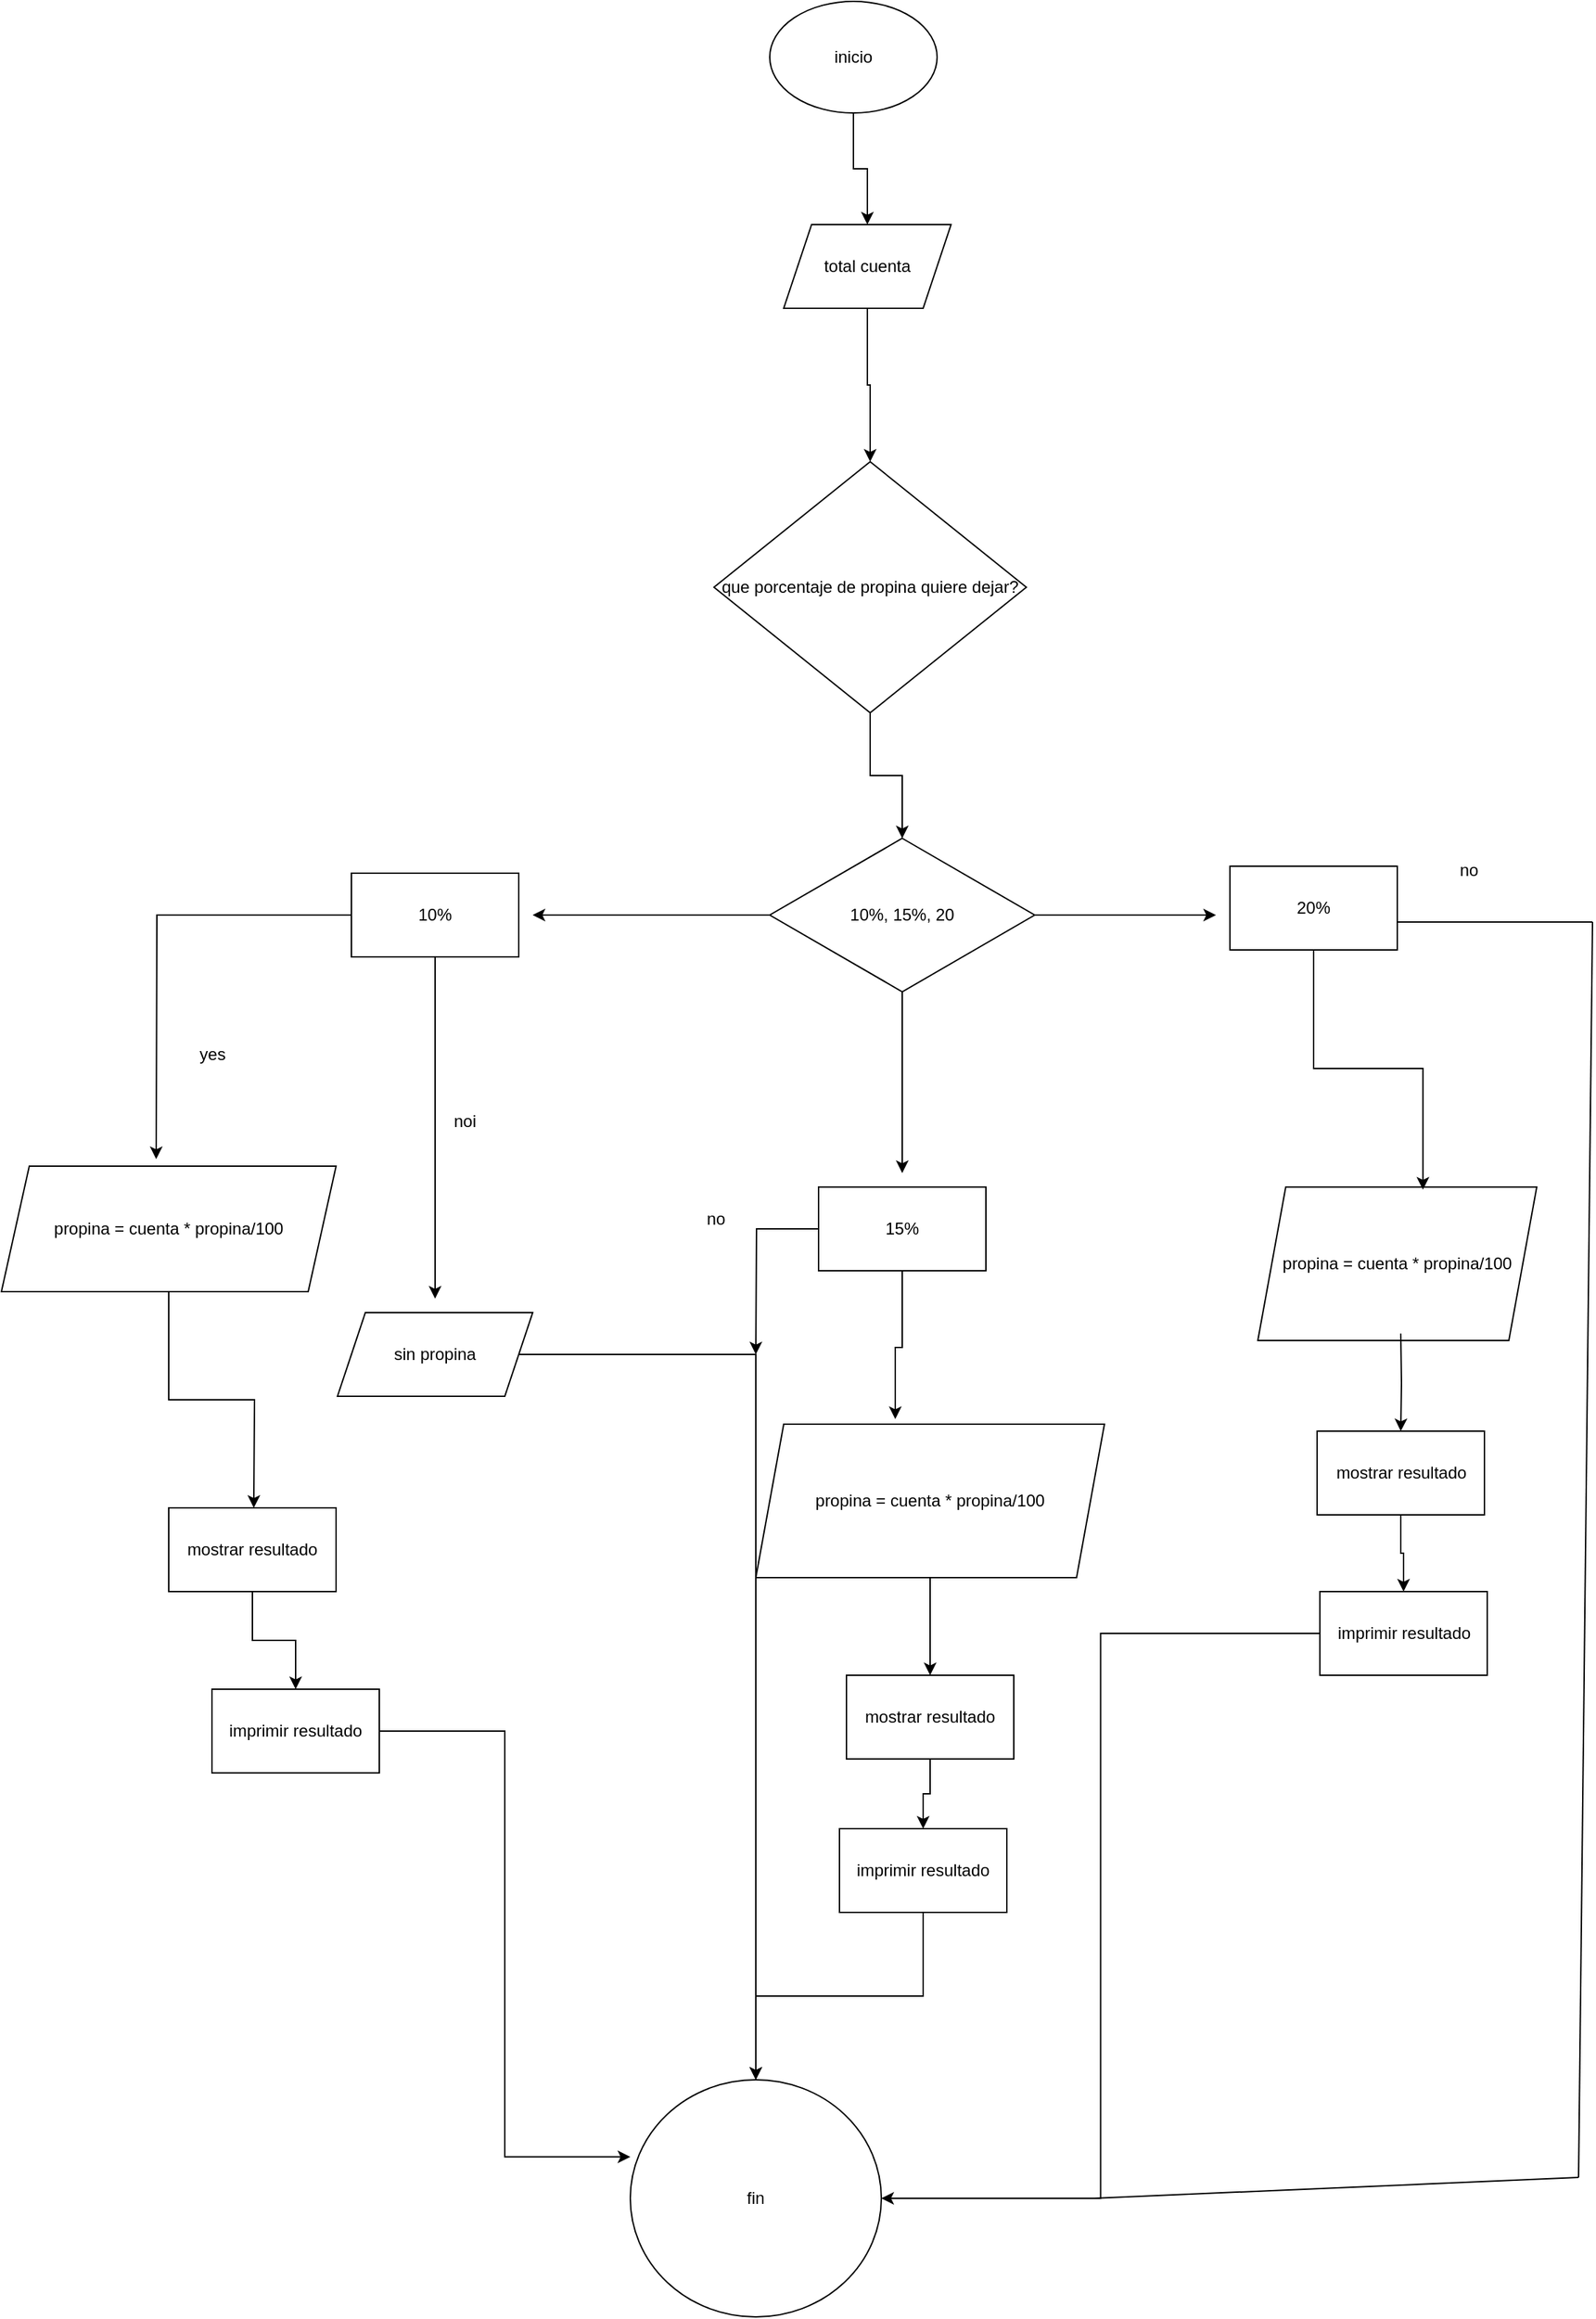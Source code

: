 <mxfile version="26.2.14" pages="6">
  <diagram id="C5RBs43oDa-KdzZeNtuy" name="ejercicio5Dia1.Diagrama">
    <mxGraphModel dx="2187" dy="795" grid="1" gridSize="10" guides="1" tooltips="1" connect="1" arrows="1" fold="1" page="1" pageScale="1" pageWidth="827" pageHeight="1169" math="0" shadow="0">
      <root>
        <mxCell id="WIyWlLk6GJQsqaUBKTNV-0" />
        <mxCell id="WIyWlLk6GJQsqaUBKTNV-1" parent="WIyWlLk6GJQsqaUBKTNV-0" />
        <mxCell id="g95LMs5YuK_6eCyxdE8W-4" value="" style="edgeStyle=orthogonalEdgeStyle;rounded=0;orthogonalLoop=1;jettySize=auto;html=1;" edge="1" parent="WIyWlLk6GJQsqaUBKTNV-1" source="g95LMs5YuK_6eCyxdE8W-0" target="g95LMs5YuK_6eCyxdE8W-3">
          <mxGeometry relative="1" as="geometry" />
        </mxCell>
        <mxCell id="g95LMs5YuK_6eCyxdE8W-0" value="inicio" style="ellipse;whiteSpace=wrap;html=1;" vertex="1" parent="WIyWlLk6GJQsqaUBKTNV-1">
          <mxGeometry x="230" width="120" height="80" as="geometry" />
        </mxCell>
        <mxCell id="g95LMs5YuK_6eCyxdE8W-6" style="edgeStyle=orthogonalEdgeStyle;rounded=0;orthogonalLoop=1;jettySize=auto;html=1;entryX=0.5;entryY=0;entryDx=0;entryDy=0;" edge="1" parent="WIyWlLk6GJQsqaUBKTNV-1" source="g95LMs5YuK_6eCyxdE8W-3" target="g95LMs5YuK_6eCyxdE8W-5">
          <mxGeometry relative="1" as="geometry" />
        </mxCell>
        <mxCell id="g95LMs5YuK_6eCyxdE8W-3" value="total cuenta" style="shape=parallelogram;perimeter=parallelogramPerimeter;whiteSpace=wrap;html=1;fixedSize=1;" vertex="1" parent="WIyWlLk6GJQsqaUBKTNV-1">
          <mxGeometry x="240" y="160" width="120" height="60" as="geometry" />
        </mxCell>
        <mxCell id="g95LMs5YuK_6eCyxdE8W-9" style="edgeStyle=orthogonalEdgeStyle;rounded=0;orthogonalLoop=1;jettySize=auto;html=1;entryX=0.5;entryY=0;entryDx=0;entryDy=0;" edge="1" parent="WIyWlLk6GJQsqaUBKTNV-1" source="g95LMs5YuK_6eCyxdE8W-5" target="g95LMs5YuK_6eCyxdE8W-8">
          <mxGeometry relative="1" as="geometry" />
        </mxCell>
        <mxCell id="g95LMs5YuK_6eCyxdE8W-5" value="que porcentaje de propina quiere dejar?" style="rhombus;whiteSpace=wrap;html=1;" vertex="1" parent="WIyWlLk6GJQsqaUBKTNV-1">
          <mxGeometry x="190" y="330" width="224" height="180" as="geometry" />
        </mxCell>
        <mxCell id="g95LMs5YuK_6eCyxdE8W-16" style="edgeStyle=orthogonalEdgeStyle;rounded=0;orthogonalLoop=1;jettySize=auto;html=1;" edge="1" parent="WIyWlLk6GJQsqaUBKTNV-1" source="g95LMs5YuK_6eCyxdE8W-8">
          <mxGeometry relative="1" as="geometry">
            <mxPoint x="325" y="840" as="targetPoint" />
          </mxGeometry>
        </mxCell>
        <mxCell id="g95LMs5YuK_6eCyxdE8W-17" style="edgeStyle=orthogonalEdgeStyle;rounded=0;orthogonalLoop=1;jettySize=auto;html=1;" edge="1" parent="WIyWlLk6GJQsqaUBKTNV-1" source="g95LMs5YuK_6eCyxdE8W-8">
          <mxGeometry relative="1" as="geometry">
            <mxPoint x="550" y="655" as="targetPoint" />
          </mxGeometry>
        </mxCell>
        <mxCell id="g95LMs5YuK_6eCyxdE8W-8" value="10%, 15%, 20" style="rhombus;whiteSpace=wrap;html=1;" vertex="1" parent="WIyWlLk6GJQsqaUBKTNV-1">
          <mxGeometry x="230" y="600" width="190" height="110" as="geometry" />
        </mxCell>
        <mxCell id="g95LMs5YuK_6eCyxdE8W-10" value="20%" style="rounded=0;whiteSpace=wrap;html=1;" vertex="1" parent="WIyWlLk6GJQsqaUBKTNV-1">
          <mxGeometry x="560" y="620" width="120" height="60" as="geometry" />
        </mxCell>
        <mxCell id="g95LMs5YuK_6eCyxdE8W-56" style="edgeStyle=orthogonalEdgeStyle;rounded=0;orthogonalLoop=1;jettySize=auto;html=1;" edge="1" parent="WIyWlLk6GJQsqaUBKTNV-1" source="g95LMs5YuK_6eCyxdE8W-13">
          <mxGeometry relative="1" as="geometry">
            <mxPoint x="220" y="970" as="targetPoint" />
          </mxGeometry>
        </mxCell>
        <mxCell id="g95LMs5YuK_6eCyxdE8W-13" value="15%" style="rounded=0;whiteSpace=wrap;html=1;" vertex="1" parent="WIyWlLk6GJQsqaUBKTNV-1">
          <mxGeometry x="265" y="850" width="120" height="60" as="geometry" />
        </mxCell>
        <mxCell id="g95LMs5YuK_6eCyxdE8W-19" style="edgeStyle=orthogonalEdgeStyle;rounded=0;orthogonalLoop=1;jettySize=auto;html=1;" edge="1" parent="WIyWlLk6GJQsqaUBKTNV-1" source="g95LMs5YuK_6eCyxdE8W-14">
          <mxGeometry relative="1" as="geometry">
            <mxPoint x="-210" y="830" as="targetPoint" />
          </mxGeometry>
        </mxCell>
        <mxCell id="g95LMs5YuK_6eCyxdE8W-29" style="edgeStyle=orthogonalEdgeStyle;rounded=0;orthogonalLoop=1;jettySize=auto;html=1;" edge="1" parent="WIyWlLk6GJQsqaUBKTNV-1" source="g95LMs5YuK_6eCyxdE8W-14">
          <mxGeometry relative="1" as="geometry">
            <mxPoint x="-10" y="930" as="targetPoint" />
          </mxGeometry>
        </mxCell>
        <mxCell id="g95LMs5YuK_6eCyxdE8W-14" value="10%" style="rounded=0;whiteSpace=wrap;html=1;" vertex="1" parent="WIyWlLk6GJQsqaUBKTNV-1">
          <mxGeometry x="-70" y="625" width="120" height="60" as="geometry" />
        </mxCell>
        <mxCell id="g95LMs5YuK_6eCyxdE8W-15" style="edgeStyle=orthogonalEdgeStyle;rounded=0;orthogonalLoop=1;jettySize=auto;html=1;entryX=1.083;entryY=0.5;entryDx=0;entryDy=0;entryPerimeter=0;" edge="1" parent="WIyWlLk6GJQsqaUBKTNV-1" source="g95LMs5YuK_6eCyxdE8W-8" target="g95LMs5YuK_6eCyxdE8W-14">
          <mxGeometry relative="1" as="geometry" />
        </mxCell>
        <mxCell id="g95LMs5YuK_6eCyxdE8W-26" style="edgeStyle=orthogonalEdgeStyle;rounded=0;orthogonalLoop=1;jettySize=auto;html=1;" edge="1" parent="WIyWlLk6GJQsqaUBKTNV-1" source="g95LMs5YuK_6eCyxdE8W-18">
          <mxGeometry relative="1" as="geometry">
            <mxPoint x="-140" y="1080" as="targetPoint" />
          </mxGeometry>
        </mxCell>
        <mxCell id="g95LMs5YuK_6eCyxdE8W-18" value="propina = cuenta * propina/100" style="shape=parallelogram;perimeter=parallelogramPerimeter;whiteSpace=wrap;html=1;fixedSize=1;" vertex="1" parent="WIyWlLk6GJQsqaUBKTNV-1">
          <mxGeometry x="-321" y="835" width="240" height="90" as="geometry" />
        </mxCell>
        <mxCell id="g95LMs5YuK_6eCyxdE8W-38" value="" style="edgeStyle=orthogonalEdgeStyle;rounded=0;orthogonalLoop=1;jettySize=auto;html=1;" edge="1" parent="WIyWlLk6GJQsqaUBKTNV-1" source="g95LMs5YuK_6eCyxdE8W-20" target="g95LMs5YuK_6eCyxdE8W-36">
          <mxGeometry relative="1" as="geometry" />
        </mxCell>
        <mxCell id="g95LMs5YuK_6eCyxdE8W-20" value="propina = cuenta * propina/100" style="shape=parallelogram;perimeter=parallelogramPerimeter;whiteSpace=wrap;html=1;fixedSize=1;" vertex="1" parent="WIyWlLk6GJQsqaUBKTNV-1">
          <mxGeometry x="220" y="1020" width="250" height="110" as="geometry" />
        </mxCell>
        <mxCell id="g95LMs5YuK_6eCyxdE8W-21" value="propina = cuenta * propina/100" style="shape=parallelogram;perimeter=parallelogramPerimeter;whiteSpace=wrap;html=1;fixedSize=1;" vertex="1" parent="WIyWlLk6GJQsqaUBKTNV-1">
          <mxGeometry x="580" y="850" width="200" height="110" as="geometry" />
        </mxCell>
        <mxCell id="g95LMs5YuK_6eCyxdE8W-22" style="edgeStyle=orthogonalEdgeStyle;rounded=0;orthogonalLoop=1;jettySize=auto;html=1;entryX=0.592;entryY=0.017;entryDx=0;entryDy=0;entryPerimeter=0;" edge="1" parent="WIyWlLk6GJQsqaUBKTNV-1" source="g95LMs5YuK_6eCyxdE8W-10" target="g95LMs5YuK_6eCyxdE8W-21">
          <mxGeometry relative="1" as="geometry" />
        </mxCell>
        <mxCell id="g95LMs5YuK_6eCyxdE8W-23" style="edgeStyle=orthogonalEdgeStyle;rounded=0;orthogonalLoop=1;jettySize=auto;html=1;entryX=0.4;entryY=-0.033;entryDx=0;entryDy=0;entryPerimeter=0;" edge="1" parent="WIyWlLk6GJQsqaUBKTNV-1" source="g95LMs5YuK_6eCyxdE8W-13" target="g95LMs5YuK_6eCyxdE8W-20">
          <mxGeometry relative="1" as="geometry" />
        </mxCell>
        <mxCell id="g95LMs5YuK_6eCyxdE8W-24" value="yes" style="text;html=1;align=center;verticalAlign=middle;resizable=0;points=[];autosize=1;strokeColor=none;fillColor=none;" vertex="1" parent="WIyWlLk6GJQsqaUBKTNV-1">
          <mxGeometry x="-190" y="740" width="40" height="30" as="geometry" />
        </mxCell>
        <mxCell id="g95LMs5YuK_6eCyxdE8W-25" value="fin" style="ellipse;whiteSpace=wrap;html=1;" vertex="1" parent="WIyWlLk6GJQsqaUBKTNV-1">
          <mxGeometry x="130" y="1490" width="180" height="170" as="geometry" />
        </mxCell>
        <mxCell id="g95LMs5YuK_6eCyxdE8W-32" style="edgeStyle=orthogonalEdgeStyle;rounded=0;orthogonalLoop=1;jettySize=auto;html=1;entryX=0.5;entryY=0;entryDx=0;entryDy=0;" edge="1" parent="WIyWlLk6GJQsqaUBKTNV-1" source="g95LMs5YuK_6eCyxdE8W-27" target="g95LMs5YuK_6eCyxdE8W-31">
          <mxGeometry relative="1" as="geometry" />
        </mxCell>
        <mxCell id="g95LMs5YuK_6eCyxdE8W-27" value="mostrar resultado" style="rounded=0;whiteSpace=wrap;html=1;" vertex="1" parent="WIyWlLk6GJQsqaUBKTNV-1">
          <mxGeometry x="-201" y="1080" width="120" height="60" as="geometry" />
        </mxCell>
        <mxCell id="g95LMs5YuK_6eCyxdE8W-35" style="edgeStyle=orthogonalEdgeStyle;rounded=0;orthogonalLoop=1;jettySize=auto;html=1;entryX=0.5;entryY=0;entryDx=0;entryDy=0;" edge="1" parent="WIyWlLk6GJQsqaUBKTNV-1" source="g95LMs5YuK_6eCyxdE8W-30" target="g95LMs5YuK_6eCyxdE8W-25">
          <mxGeometry relative="1" as="geometry">
            <mxPoint x="160" y="1220" as="targetPoint" />
          </mxGeometry>
        </mxCell>
        <mxCell id="g95LMs5YuK_6eCyxdE8W-30" value="sin propina" style="shape=parallelogram;perimeter=parallelogramPerimeter;whiteSpace=wrap;html=1;fixedSize=1;" vertex="1" parent="WIyWlLk6GJQsqaUBKTNV-1">
          <mxGeometry x="-80" y="940" width="140" height="60" as="geometry" />
        </mxCell>
        <mxCell id="g95LMs5YuK_6eCyxdE8W-33" style="edgeStyle=orthogonalEdgeStyle;rounded=0;orthogonalLoop=1;jettySize=auto;html=1;entryX=0;entryY=0.325;entryDx=0;entryDy=0;entryPerimeter=0;" edge="1" parent="WIyWlLk6GJQsqaUBKTNV-1" source="g95LMs5YuK_6eCyxdE8W-31" target="g95LMs5YuK_6eCyxdE8W-25">
          <mxGeometry relative="1" as="geometry">
            <mxPoint x="130" y="1270" as="targetPoint" />
          </mxGeometry>
        </mxCell>
        <mxCell id="g95LMs5YuK_6eCyxdE8W-31" value="imprimir resultado" style="rounded=0;whiteSpace=wrap;html=1;" vertex="1" parent="WIyWlLk6GJQsqaUBKTNV-1">
          <mxGeometry x="-170" y="1210" width="120" height="60" as="geometry" />
        </mxCell>
        <mxCell id="g95LMs5YuK_6eCyxdE8W-34" value="noi" style="text;html=1;align=center;verticalAlign=middle;resizable=0;points=[];autosize=1;strokeColor=none;fillColor=none;" vertex="1" parent="WIyWlLk6GJQsqaUBKTNV-1">
          <mxGeometry x="-9" y="788" width="40" height="30" as="geometry" />
        </mxCell>
        <mxCell id="g95LMs5YuK_6eCyxdE8W-40" value="" style="edgeStyle=orthogonalEdgeStyle;rounded=0;orthogonalLoop=1;jettySize=auto;html=1;" edge="1" parent="WIyWlLk6GJQsqaUBKTNV-1" source="g95LMs5YuK_6eCyxdE8W-36" target="g95LMs5YuK_6eCyxdE8W-39">
          <mxGeometry relative="1" as="geometry" />
        </mxCell>
        <mxCell id="g95LMs5YuK_6eCyxdE8W-36" value="mostrar resultado" style="rounded=0;whiteSpace=wrap;html=1;" vertex="1" parent="WIyWlLk6GJQsqaUBKTNV-1">
          <mxGeometry x="285" y="1200" width="120" height="60" as="geometry" />
        </mxCell>
        <mxCell id="g95LMs5YuK_6eCyxdE8W-52" style="edgeStyle=orthogonalEdgeStyle;rounded=0;orthogonalLoop=1;jettySize=auto;html=1;" edge="1" parent="WIyWlLk6GJQsqaUBKTNV-1" source="g95LMs5YuK_6eCyxdE8W-39" target="g95LMs5YuK_6eCyxdE8W-25">
          <mxGeometry relative="1" as="geometry" />
        </mxCell>
        <mxCell id="g95LMs5YuK_6eCyxdE8W-39" value="imprimir resultado" style="rounded=0;whiteSpace=wrap;html=1;" vertex="1" parent="WIyWlLk6GJQsqaUBKTNV-1">
          <mxGeometry x="280" y="1310" width="120" height="60" as="geometry" />
        </mxCell>
        <mxCell id="g95LMs5YuK_6eCyxdE8W-44" value="" style="edgeStyle=orthogonalEdgeStyle;rounded=0;orthogonalLoop=1;jettySize=auto;html=1;" edge="1" parent="WIyWlLk6GJQsqaUBKTNV-1" target="g95LMs5YuK_6eCyxdE8W-46">
          <mxGeometry relative="1" as="geometry">
            <mxPoint x="682.5" y="955" as="sourcePoint" />
          </mxGeometry>
        </mxCell>
        <mxCell id="g95LMs5YuK_6eCyxdE8W-45" value="" style="edgeStyle=orthogonalEdgeStyle;rounded=0;orthogonalLoop=1;jettySize=auto;html=1;" edge="1" parent="WIyWlLk6GJQsqaUBKTNV-1" source="g95LMs5YuK_6eCyxdE8W-46" target="g95LMs5YuK_6eCyxdE8W-47">
          <mxGeometry relative="1" as="geometry" />
        </mxCell>
        <mxCell id="g95LMs5YuK_6eCyxdE8W-46" value="mostrar resultado" style="rounded=0;whiteSpace=wrap;html=1;" vertex="1" parent="WIyWlLk6GJQsqaUBKTNV-1">
          <mxGeometry x="622.5" y="1025" width="120" height="60" as="geometry" />
        </mxCell>
        <mxCell id="g95LMs5YuK_6eCyxdE8W-51" style="edgeStyle=orthogonalEdgeStyle;rounded=0;orthogonalLoop=1;jettySize=auto;html=1;entryX=1;entryY=0.5;entryDx=0;entryDy=0;" edge="1" parent="WIyWlLk6GJQsqaUBKTNV-1" source="g95LMs5YuK_6eCyxdE8W-47" target="g95LMs5YuK_6eCyxdE8W-25">
          <mxGeometry relative="1" as="geometry" />
        </mxCell>
        <mxCell id="g95LMs5YuK_6eCyxdE8W-47" value="imprimir resultado" style="rounded=0;whiteSpace=wrap;html=1;" vertex="1" parent="WIyWlLk6GJQsqaUBKTNV-1">
          <mxGeometry x="624.5" y="1140" width="120" height="60" as="geometry" />
        </mxCell>
        <mxCell id="g95LMs5YuK_6eCyxdE8W-55" value="no" style="text;html=1;align=center;verticalAlign=middle;resizable=0;points=[];autosize=1;strokeColor=none;fillColor=none;" vertex="1" parent="WIyWlLk6GJQsqaUBKTNV-1">
          <mxGeometry x="171" y="858" width="40" height="30" as="geometry" />
        </mxCell>
        <mxCell id="g95LMs5YuK_6eCyxdE8W-58" value="no" style="text;html=1;align=center;verticalAlign=middle;resizable=0;points=[];autosize=1;strokeColor=none;fillColor=none;" vertex="1" parent="WIyWlLk6GJQsqaUBKTNV-1">
          <mxGeometry x="711" y="608" width="40" height="30" as="geometry" />
        </mxCell>
        <mxCell id="g95LMs5YuK_6eCyxdE8W-61" value="" style="endArrow=none;html=1;rounded=0;" edge="1" parent="WIyWlLk6GJQsqaUBKTNV-1">
          <mxGeometry width="50" height="50" relative="1" as="geometry">
            <mxPoint x="680" y="660" as="sourcePoint" />
            <mxPoint x="820" y="660" as="targetPoint" />
          </mxGeometry>
        </mxCell>
        <mxCell id="g95LMs5YuK_6eCyxdE8W-62" value="" style="endArrow=none;html=1;rounded=0;" edge="1" parent="WIyWlLk6GJQsqaUBKTNV-1">
          <mxGeometry width="50" height="50" relative="1" as="geometry">
            <mxPoint x="810" y="1560" as="sourcePoint" />
            <mxPoint x="820" y="660" as="targetPoint" />
          </mxGeometry>
        </mxCell>
        <mxCell id="g95LMs5YuK_6eCyxdE8W-64" value="" style="endArrow=none;html=1;rounded=0;" edge="1" parent="WIyWlLk6GJQsqaUBKTNV-1">
          <mxGeometry width="50" height="50" relative="1" as="geometry">
            <mxPoint x="462" y="1575" as="sourcePoint" />
            <mxPoint x="810" y="1560" as="targetPoint" />
          </mxGeometry>
        </mxCell>
      </root>
    </mxGraphModel>
  </diagram>
  <diagram id="o5Zkg-u37tzLCqIxFVHP" name="ejercicio6Dia1.Diagrama">
    <mxGraphModel dx="1360" dy="795" grid="1" gridSize="10" guides="1" tooltips="1" connect="1" arrows="1" fold="1" page="1" pageScale="1" pageWidth="827" pageHeight="1169" math="0" shadow="0">
      <root>
        <mxCell id="0" />
        <mxCell id="1" parent="0" />
        <mxCell id="tT4TNjP8U2fG3hzz_uTh-10" value="" style="edgeStyle=orthogonalEdgeStyle;rounded=0;orthogonalLoop=1;jettySize=auto;html=1;" edge="1" parent="1" source="tT4TNjP8U2fG3hzz_uTh-1" target="tT4TNjP8U2fG3hzz_uTh-2">
          <mxGeometry relative="1" as="geometry" />
        </mxCell>
        <mxCell id="tT4TNjP8U2fG3hzz_uTh-1" value="inicio" style="ellipse;whiteSpace=wrap;html=1;" vertex="1" parent="1">
          <mxGeometry x="372" y="60" width="120" height="80" as="geometry" />
        </mxCell>
        <mxCell id="tT4TNjP8U2fG3hzz_uTh-11" value="" style="edgeStyle=orthogonalEdgeStyle;rounded=0;orthogonalLoop=1;jettySize=auto;html=1;" edge="1" parent="1" source="tT4TNjP8U2fG3hzz_uTh-2" target="tT4TNjP8U2fG3hzz_uTh-3">
          <mxGeometry relative="1" as="geometry" />
        </mxCell>
        <mxCell id="tT4TNjP8U2fG3hzz_uTh-2" value="numero secreto = 7" style="shape=parallelogram;perimeter=parallelogramPerimeter;whiteSpace=wrap;html=1;fixedSize=1;" vertex="1" parent="1">
          <mxGeometry x="354" y="230" width="156" height="60" as="geometry" />
        </mxCell>
        <mxCell id="tT4TNjP8U2fG3hzz_uTh-12" style="edgeStyle=orthogonalEdgeStyle;rounded=0;orthogonalLoop=1;jettySize=auto;html=1;" edge="1" parent="1" source="tT4TNjP8U2fG3hzz_uTh-3">
          <mxGeometry relative="1" as="geometry">
            <mxPoint x="210" y="510" as="targetPoint" />
          </mxGeometry>
        </mxCell>
        <mxCell id="tT4TNjP8U2fG3hzz_uTh-13" style="edgeStyle=orthogonalEdgeStyle;rounded=0;orthogonalLoop=1;jettySize=auto;html=1;" edge="1" parent="1" source="tT4TNjP8U2fG3hzz_uTh-3">
          <mxGeometry relative="1" as="geometry">
            <mxPoint x="600" y="520" as="targetPoint" />
          </mxGeometry>
        </mxCell>
        <mxCell id="tT4TNjP8U2fG3hzz_uTh-23" style="edgeStyle=orthogonalEdgeStyle;rounded=0;orthogonalLoop=1;jettySize=auto;html=1;" edge="1" parent="1" source="tT4TNjP8U2fG3hzz_uTh-3">
          <mxGeometry relative="1" as="geometry">
            <mxPoint x="414" y="940" as="targetPoint" />
          </mxGeometry>
        </mxCell>
        <mxCell id="tT4TNjP8U2fG3hzz_uTh-3" value="adivina el numero secreto" style="rhombus;whiteSpace=wrap;html=1;" vertex="1" parent="1">
          <mxGeometry x="331" y="380" width="166" height="100" as="geometry" />
        </mxCell>
        <mxCell id="tT4TNjP8U2fG3hzz_uTh-6" value="" style="edgeStyle=orthogonalEdgeStyle;rounded=0;orthogonalLoop=1;jettySize=auto;html=1;" edge="1" parent="1" source="tT4TNjP8U2fG3hzz_uTh-4" target="tT4TNjP8U2fG3hzz_uTh-5">
          <mxGeometry relative="1" as="geometry" />
        </mxCell>
        <mxCell id="tT4TNjP8U2fG3hzz_uTh-4" value="si numero es &amp;gt;7" style="shape=parallelogram;perimeter=parallelogramPerimeter;whiteSpace=wrap;html=1;fixedSize=1;" vertex="1" parent="1">
          <mxGeometry x="120" y="520" width="160" height="75" as="geometry" />
        </mxCell>
        <mxCell id="tT4TNjP8U2fG3hzz_uTh-19" value="" style="edgeStyle=orthogonalEdgeStyle;rounded=0;orthogonalLoop=1;jettySize=auto;html=1;" edge="1" parent="1" source="tT4TNjP8U2fG3hzz_uTh-5" target="tT4TNjP8U2fG3hzz_uTh-15">
          <mxGeometry relative="1" as="geometry" />
        </mxCell>
        <mxCell id="tT4TNjP8U2fG3hzz_uTh-5" value="imprimir: su numero es mayor que numero secreto" style="whiteSpace=wrap;html=1;" vertex="1" parent="1">
          <mxGeometry x="140" y="682.5" width="120" height="60" as="geometry" />
        </mxCell>
        <mxCell id="tT4TNjP8U2fG3hzz_uTh-9" value="" style="edgeStyle=orthogonalEdgeStyle;rounded=0;orthogonalLoop=1;jettySize=auto;html=1;" edge="1" parent="1" source="tT4TNjP8U2fG3hzz_uTh-7" target="tT4TNjP8U2fG3hzz_uTh-8">
          <mxGeometry relative="1" as="geometry" />
        </mxCell>
        <mxCell id="tT4TNjP8U2fG3hzz_uTh-7" value="si numero es &amp;lt;7" style="shape=parallelogram;perimeter=parallelogramPerimeter;whiteSpace=wrap;html=1;fixedSize=1;" vertex="1" parent="1">
          <mxGeometry x="521" y="528" width="120" height="60" as="geometry" />
        </mxCell>
        <mxCell id="ZUj6wDsf0Miu019QSAg2-1" value="" style="edgeStyle=orthogonalEdgeStyle;rounded=0;orthogonalLoop=1;jettySize=auto;html=1;" edge="1" parent="1" source="tT4TNjP8U2fG3hzz_uTh-8" target="tT4TNjP8U2fG3hzz_uTh-17">
          <mxGeometry relative="1" as="geometry" />
        </mxCell>
        <mxCell id="tT4TNjP8U2fG3hzz_uTh-8" value="imprimir: su numero es menor que numero secreto" style="whiteSpace=wrap;html=1;" vertex="1" parent="1">
          <mxGeometry x="521" y="668" width="129" height="72" as="geometry" />
        </mxCell>
        <mxCell id="tT4TNjP8U2fG3hzz_uTh-14" value="fin" style="ellipse;whiteSpace=wrap;html=1;" vertex="1" parent="1">
          <mxGeometry x="331" y="950" width="179" height="120" as="geometry" />
        </mxCell>
        <mxCell id="tT4TNjP8U2fG3hzz_uTh-39" value="" style="edgeStyle=orthogonalEdgeStyle;rounded=0;orthogonalLoop=1;jettySize=auto;html=1;" edge="1" parent="1" source="tT4TNjP8U2fG3hzz_uTh-15" target="tT4TNjP8U2fG3hzz_uTh-35">
          <mxGeometry relative="1" as="geometry" />
        </mxCell>
        <mxCell id="tT4TNjP8U2fG3hzz_uTh-15" value="es 7" style="rounded=0;whiteSpace=wrap;html=1;" vertex="1" parent="1">
          <mxGeometry x="140" y="800" width="120" height="60" as="geometry" />
        </mxCell>
        <mxCell id="ZUj6wDsf0Miu019QSAg2-2" value="" style="edgeStyle=orthogonalEdgeStyle;rounded=0;orthogonalLoop=1;jettySize=auto;html=1;" edge="1" parent="1" source="tT4TNjP8U2fG3hzz_uTh-17" target="tT4TNjP8U2fG3hzz_uTh-36">
          <mxGeometry relative="1" as="geometry" />
        </mxCell>
        <mxCell id="tT4TNjP8U2fG3hzz_uTh-17" value="es 7" style="rounded=0;whiteSpace=wrap;html=1;" vertex="1" parent="1">
          <mxGeometry x="520" y="800" width="120" height="60" as="geometry" />
        </mxCell>
        <mxCell id="tT4TNjP8U2fG3hzz_uTh-21" value="yes" style="text;html=1;align=center;verticalAlign=middle;resizable=0;points=[];autosize=1;strokeColor=none;fillColor=none;" vertex="1" parent="1">
          <mxGeometry x="201" y="398" width="40" height="30" as="geometry" />
        </mxCell>
        <mxCell id="tT4TNjP8U2fG3hzz_uTh-22" value="yes" style="text;html=1;align=center;verticalAlign=middle;resizable=0;points=[];autosize=1;strokeColor=none;fillColor=none;" vertex="1" parent="1">
          <mxGeometry x="551" y="398" width="40" height="30" as="geometry" />
        </mxCell>
        <mxCell id="tT4TNjP8U2fG3hzz_uTh-24" value="no" style="text;html=1;align=center;verticalAlign=middle;resizable=0;points=[];autosize=1;strokeColor=none;fillColor=none;" vertex="1" parent="1">
          <mxGeometry x="361" y="658" width="40" height="30" as="geometry" />
        </mxCell>
        <mxCell id="tT4TNjP8U2fG3hzz_uTh-40" style="edgeStyle=orthogonalEdgeStyle;rounded=0;orthogonalLoop=1;jettySize=auto;html=1;" edge="1" parent="1" source="tT4TNjP8U2fG3hzz_uTh-35" target="tT4TNjP8U2fG3hzz_uTh-14">
          <mxGeometry relative="1" as="geometry" />
        </mxCell>
        <mxCell id="tT4TNjP8U2fG3hzz_uTh-35" value="adivinaste num secreto" style="rounded=0;whiteSpace=wrap;html=1;" vertex="1" parent="1">
          <mxGeometry x="140" y="930" width="120" height="60" as="geometry" />
        </mxCell>
        <mxCell id="tT4TNjP8U2fG3hzz_uTh-38" style="edgeStyle=orthogonalEdgeStyle;rounded=0;orthogonalLoop=1;jettySize=auto;html=1;entryX=1;entryY=0.5;entryDx=0;entryDy=0;" edge="1" parent="1" source="tT4TNjP8U2fG3hzz_uTh-36" target="tT4TNjP8U2fG3hzz_uTh-14">
          <mxGeometry relative="1" as="geometry" />
        </mxCell>
        <mxCell id="tT4TNjP8U2fG3hzz_uTh-36" value="adivinaste num secreto" style="rounded=0;whiteSpace=wrap;html=1;" vertex="1" parent="1">
          <mxGeometry x="540" y="910" width="120" height="60" as="geometry" />
        </mxCell>
      </root>
    </mxGraphModel>
  </diagram>
  <diagram id="P_PDOH5ZT66nmJK7DVyJ" name="ejercicio7Dia1.Diagrama">
    <mxGraphModel dx="1360" dy="795" grid="1" gridSize="10" guides="1" tooltips="1" connect="1" arrows="1" fold="1" page="1" pageScale="1" pageWidth="827" pageHeight="1169" math="0" shadow="0">
      <root>
        <mxCell id="0" />
        <mxCell id="1" parent="0" />
        <mxCell id="TxEyTZN3jDPhsv_4uXxi-3" value="" style="edgeStyle=orthogonalEdgeStyle;rounded=0;orthogonalLoop=1;jettySize=auto;html=1;" edge="1" parent="1" source="TxEyTZN3jDPhsv_4uXxi-1" target="TxEyTZN3jDPhsv_4uXxi-2">
          <mxGeometry relative="1" as="geometry" />
        </mxCell>
        <mxCell id="TxEyTZN3jDPhsv_4uXxi-1" value="inicio" style="ellipse;whiteSpace=wrap;html=1;" vertex="1" parent="1">
          <mxGeometry x="350" y="320" width="120" height="80" as="geometry" />
        </mxCell>
        <mxCell id="TxEyTZN3jDPhsv_4uXxi-7" value="" style="edgeStyle=orthogonalEdgeStyle;rounded=0;orthogonalLoop=1;jettySize=auto;html=1;" edge="1" parent="1" source="TxEyTZN3jDPhsv_4uXxi-2" target="TxEyTZN3jDPhsv_4uXxi-6">
          <mxGeometry relative="1" as="geometry" />
        </mxCell>
        <mxCell id="TxEyTZN3jDPhsv_4uXxi-2" value="ingresa 2 numeros" style="shape=parallelogram;perimeter=parallelogramPerimeter;whiteSpace=wrap;html=1;fixedSize=1;" vertex="1" parent="1">
          <mxGeometry x="325" y="490" width="170" height="70" as="geometry" />
        </mxCell>
        <mxCell id="TxEyTZN3jDPhsv_4uXxi-9" value="" style="edgeStyle=orthogonalEdgeStyle;rounded=0;orthogonalLoop=1;jettySize=auto;html=1;" edge="1" parent="1" source="TxEyTZN3jDPhsv_4uXxi-6" target="TxEyTZN3jDPhsv_4uXxi-8">
          <mxGeometry relative="1" as="geometry" />
        </mxCell>
        <mxCell id="TxEyTZN3jDPhsv_4uXxi-11" value="" style="edgeStyle=orthogonalEdgeStyle;rounded=0;orthogonalLoop=1;jettySize=auto;html=1;" edge="1" parent="1" source="TxEyTZN3jDPhsv_4uXxi-6" target="TxEyTZN3jDPhsv_4uXxi-10">
          <mxGeometry relative="1" as="geometry" />
        </mxCell>
        <mxCell id="TxEyTZN3jDPhsv_4uXxi-6" value="cual es el mayor?" style="rhombus;whiteSpace=wrap;html=1;" vertex="1" parent="1">
          <mxGeometry x="335" y="620" width="150" height="120" as="geometry" />
        </mxCell>
        <mxCell id="TxEyTZN3jDPhsv_4uXxi-15" value="" style="edgeStyle=orthogonalEdgeStyle;rounded=0;orthogonalLoop=1;jettySize=auto;html=1;" edge="1" parent="1" source="TxEyTZN3jDPhsv_4uXxi-8" target="TxEyTZN3jDPhsv_4uXxi-14">
          <mxGeometry relative="1" as="geometry" />
        </mxCell>
        <mxCell id="TxEyTZN3jDPhsv_4uXxi-8" value="&amp;lt; numero ingresado" style="whiteSpace=wrap;html=1;" vertex="1" parent="1">
          <mxGeometry x="580" y="650" width="120" height="60" as="geometry" />
        </mxCell>
        <mxCell id="TxEyTZN3jDPhsv_4uXxi-13" value="" style="edgeStyle=orthogonalEdgeStyle;rounded=0;orthogonalLoop=1;jettySize=auto;html=1;" edge="1" parent="1" source="TxEyTZN3jDPhsv_4uXxi-10" target="TxEyTZN3jDPhsv_4uXxi-12">
          <mxGeometry relative="1" as="geometry" />
        </mxCell>
        <mxCell id="TxEyTZN3jDPhsv_4uXxi-10" value="&amp;gt; numero ingresado" style="whiteSpace=wrap;html=1;" vertex="1" parent="1">
          <mxGeometry x="350" y="920" width="120" height="60" as="geometry" />
        </mxCell>
        <mxCell id="TxEyTZN3jDPhsv_4uXxi-32" style="edgeStyle=orthogonalEdgeStyle;rounded=0;orthogonalLoop=1;jettySize=auto;html=1;entryX=0.5;entryY=1;entryDx=0;entryDy=0;" edge="1" parent="1" source="TxEyTZN3jDPhsv_4uXxi-12" target="TxEyTZN3jDPhsv_4uXxi-30">
          <mxGeometry relative="1" as="geometry">
            <mxPoint x="1040" y="810" as="targetPoint" />
          </mxGeometry>
        </mxCell>
        <mxCell id="TxEyTZN3jDPhsv_4uXxi-12" value="imprimir: numero es mayor" style="whiteSpace=wrap;html=1;" vertex="1" parent="1">
          <mxGeometry x="820" y="920" width="120" height="60" as="geometry" />
        </mxCell>
        <mxCell id="TxEyTZN3jDPhsv_4uXxi-31" style="edgeStyle=orthogonalEdgeStyle;rounded=0;orthogonalLoop=1;jettySize=auto;html=1;" edge="1" parent="1" source="TxEyTZN3jDPhsv_4uXxi-14">
          <mxGeometry relative="1" as="geometry">
            <mxPoint x="1020" y="720" as="targetPoint" />
          </mxGeometry>
        </mxCell>
        <mxCell id="TxEyTZN3jDPhsv_4uXxi-14" value="impimir numero es menor " style="whiteSpace=wrap;html=1;" vertex="1" parent="1">
          <mxGeometry x="780" y="650" width="120" height="60" as="geometry" />
        </mxCell>
        <mxCell id="TxEyTZN3jDPhsv_4uXxi-24" value="" style="edgeStyle=orthogonalEdgeStyle;rounded=0;orthogonalLoop=1;jettySize=auto;html=1;" edge="1" parent="1" source="TxEyTZN3jDPhsv_4uXxi-25" target="TxEyTZN3jDPhsv_4uXxi-26">
          <mxGeometry relative="1" as="geometry" />
        </mxCell>
        <mxCell id="TxEyTZN3jDPhsv_4uXxi-25" value="es igual " style="rounded=0;whiteSpace=wrap;html=1;" vertex="1" parent="1">
          <mxGeometry x="1190" y="730" width="120" height="60" as="geometry" />
        </mxCell>
        <mxCell id="TxEyTZN3jDPhsv_4uXxi-26" value="imprimir es igual" style="whiteSpace=wrap;html=1;rounded=0;" vertex="1" parent="1">
          <mxGeometry x="1450" y="730" width="120" height="60" as="geometry" />
        </mxCell>
        <mxCell id="TxEyTZN3jDPhsv_4uXxi-34" value="" style="edgeStyle=orthogonalEdgeStyle;rounded=0;orthogonalLoop=1;jettySize=auto;html=1;" edge="1" parent="1" source="TxEyTZN3jDPhsv_4uXxi-30" target="TxEyTZN3jDPhsv_4uXxi-25">
          <mxGeometry relative="1" as="geometry" />
        </mxCell>
        <mxCell id="TxEyTZN3jDPhsv_4uXxi-30" value="ingrese dos numeros" style="rounded=0;whiteSpace=wrap;html=1;" vertex="1" parent="1">
          <mxGeometry x="980" y="730" width="120" height="60" as="geometry" />
        </mxCell>
        <mxCell id="TxEyTZN3jDPhsv_4uXxi-35" value="fin" style="ellipse;whiteSpace=wrap;html=1;" vertex="1" parent="1">
          <mxGeometry x="1680" y="780" width="120" height="80" as="geometry" />
        </mxCell>
        <mxCell id="TxEyTZN3jDPhsv_4uXxi-36" style="edgeStyle=orthogonalEdgeStyle;rounded=0;orthogonalLoop=1;jettySize=auto;html=1;entryX=0;entryY=0.7;entryDx=0;entryDy=0;entryPerimeter=0;" edge="1" parent="1" source="TxEyTZN3jDPhsv_4uXxi-26" target="TxEyTZN3jDPhsv_4uXxi-35">
          <mxGeometry relative="1" as="geometry" />
        </mxCell>
        <mxCell id="TxEyTZN3jDPhsv_4uXxi-42" value="yes" style="text;html=1;align=center;verticalAlign=middle;resizable=0;points=[];autosize=1;strokeColor=none;fillColor=none;" vertex="1" parent="1">
          <mxGeometry x="1121" y="718" width="40" height="30" as="geometry" />
        </mxCell>
        <mxCell id="TxEyTZN3jDPhsv_4uXxi-43" value="no" style="text;html=1;align=center;verticalAlign=middle;resizable=0;points=[];autosize=1;strokeColor=none;fillColor=none;" vertex="1" parent="1">
          <mxGeometry x="1140" y="890" width="40" height="30" as="geometry" />
        </mxCell>
        <mxCell id="TxEyTZN3jDPhsv_4uXxi-45" value="" style="endArrow=none;html=1;rounded=0;" edge="1" parent="1">
          <mxGeometry width="50" height="50" relative="1" as="geometry">
            <mxPoint x="1260" y="920" as="sourcePoint" />
            <mxPoint x="1260" y="790" as="targetPoint" />
          </mxGeometry>
        </mxCell>
        <mxCell id="TxEyTZN3jDPhsv_4uXxi-47" value="" style="endArrow=none;html=1;rounded=0;" edge="1" parent="1">
          <mxGeometry width="50" height="50" relative="1" as="geometry">
            <mxPoint x="1040" y="920" as="sourcePoint" />
            <mxPoint x="1260" y="920" as="targetPoint" />
          </mxGeometry>
        </mxCell>
      </root>
    </mxGraphModel>
  </diagram>
  <diagram id="yNEFIOCBgxokEBnIIy4r" name="ejercicio8Dia1.Diagrama">
    <mxGraphModel dx="1360" dy="795" grid="1" gridSize="10" guides="1" tooltips="1" connect="1" arrows="1" fold="1" page="1" pageScale="1" pageWidth="827" pageHeight="1169" math="0" shadow="0">
      <root>
        <mxCell id="0" />
        <mxCell id="1" parent="0" />
        <mxCell id="eyBoeW25y3gvgrnow6Qm-4" value="" style="edgeStyle=orthogonalEdgeStyle;rounded=0;orthogonalLoop=1;jettySize=auto;html=1;" edge="1" parent="1" source="eyBoeW25y3gvgrnow6Qm-2" target="eyBoeW25y3gvgrnow6Qm-3">
          <mxGeometry relative="1" as="geometry" />
        </mxCell>
        <mxCell id="eyBoeW25y3gvgrnow6Qm-2" value="inicio" style="ellipse;whiteSpace=wrap;html=1;" vertex="1" parent="1">
          <mxGeometry x="330" y="80" width="120" height="80" as="geometry" />
        </mxCell>
        <mxCell id="eyBoeW25y3gvgrnow6Qm-6" value="" style="edgeStyle=orthogonalEdgeStyle;rounded=0;orthogonalLoop=1;jettySize=auto;html=1;" edge="1" parent="1" source="eyBoeW25y3gvgrnow6Qm-2" target="eyBoeW25y3gvgrnow6Qm-5">
          <mxGeometry relative="1" as="geometry" />
        </mxCell>
        <mxCell id="eyBoeW25y3gvgrnow6Qm-3" value="digite peso en kg" style="shape=parallelogram;perimeter=parallelogramPerimeter;whiteSpace=wrap;html=1;fixedSize=1;" vertex="1" parent="1">
          <mxGeometry x="204" y="240" width="140" height="60" as="geometry" />
        </mxCell>
        <mxCell id="eyBoeW25y3gvgrnow6Qm-5" value="digite altura en m" style="shape=parallelogram;perimeter=parallelogramPerimeter;whiteSpace=wrap;html=1;fixedSize=1;" vertex="1" parent="1">
          <mxGeometry x="414" y="240" width="140" height="70" as="geometry" />
        </mxCell>
        <mxCell id="r5A-PBPid2K_CRmAu4aH-3" value="" style="edgeStyle=orthogonalEdgeStyle;rounded=0;orthogonalLoop=1;jettySize=auto;html=1;" edge="1" parent="1" source="eyBoeW25y3gvgrnow6Qm-8" target="r5A-PBPid2K_CRmAu4aH-2">
          <mxGeometry relative="1" as="geometry" />
        </mxCell>
        <mxCell id="eyBoeW25y3gvgrnow6Qm-8" value="calcule IMC=peso/altura" style="rounded=0;whiteSpace=wrap;html=1;" vertex="1" parent="1">
          <mxGeometry x="310" y="570" width="140" height="75" as="geometry" />
        </mxCell>
        <mxCell id="r5A-PBPid2K_CRmAu4aH-5" value="" style="edgeStyle=orthogonalEdgeStyle;rounded=0;orthogonalLoop=1;jettySize=auto;html=1;" edge="1" parent="1" source="eyBoeW25y3gvgrnow6Qm-11" target="eyBoeW25y3gvgrnow6Qm-16">
          <mxGeometry relative="1" as="geometry" />
        </mxCell>
        <mxCell id="r5A-PBPid2K_CRmAu4aH-8" value="" style="edgeStyle=orthogonalEdgeStyle;rounded=0;orthogonalLoop=1;jettySize=auto;html=1;" edge="1" parent="1" source="eyBoeW25y3gvgrnow6Qm-11" target="r5A-PBPid2K_CRmAu4aH-7">
          <mxGeometry relative="1" as="geometry" />
        </mxCell>
        <mxCell id="eyBoeW25y3gvgrnow6Qm-11" value="IMC &amp;lt; 18.5? " style="rhombus;whiteSpace=wrap;html=1;" vertex="1" parent="1">
          <mxGeometry x="575" y="480" width="90" height="70" as="geometry" />
        </mxCell>
        <mxCell id="eyBoeW25y3gvgrnow6Qm-16" value="bajo peso" style="rounded=0;whiteSpace=wrap;html=1;" vertex="1" parent="1">
          <mxGeometry x="585" y="388" width="70" height="42" as="geometry" />
        </mxCell>
        <mxCell id="eyBoeW25y3gvgrnow6Qm-19" value="fin" style="ellipse;whiteSpace=wrap;html=1;" vertex="1" parent="1">
          <mxGeometry x="827" y="90" width="150" height="90" as="geometry" />
        </mxCell>
        <mxCell id="r5A-PBPid2K_CRmAu4aH-6" value="" style="edgeStyle=orthogonalEdgeStyle;rounded=0;orthogonalLoop=1;jettySize=auto;html=1;" edge="1" parent="1" source="r5A-PBPid2K_CRmAu4aH-2" target="eyBoeW25y3gvgrnow6Qm-11">
          <mxGeometry relative="1" as="geometry" />
        </mxCell>
        <mxCell id="r5A-PBPid2K_CRmAu4aH-2" value="resultado" style="shape=parallelogram;perimeter=parallelogramPerimeter;whiteSpace=wrap;html=1;fixedSize=1;" vertex="1" parent="1">
          <mxGeometry x="560" y="592.5" width="120" height="60" as="geometry" />
        </mxCell>
        <mxCell id="r5A-PBPid2K_CRmAu4aH-11" value="" style="edgeStyle=orthogonalEdgeStyle;rounded=0;orthogonalLoop=1;jettySize=auto;html=1;" edge="1" parent="1" source="r5A-PBPid2K_CRmAu4aH-7" target="r5A-PBPid2K_CRmAu4aH-10">
          <mxGeometry relative="1" as="geometry" />
        </mxCell>
        <mxCell id="r5A-PBPid2K_CRmAu4aH-17" value="" style="edgeStyle=orthogonalEdgeStyle;rounded=0;orthogonalLoop=1;jettySize=auto;html=1;" edge="1" parent="1" source="r5A-PBPid2K_CRmAu4aH-7" target="r5A-PBPid2K_CRmAu4aH-16">
          <mxGeometry relative="1" as="geometry" />
        </mxCell>
        <mxCell id="r5A-PBPid2K_CRmAu4aH-7" value="si imc esta entre&lt;br&gt;18.5 y 24.9" style="rhombus;whiteSpace=wrap;html=1;" vertex="1" parent="1">
          <mxGeometry x="740" y="460" width="110" height="110" as="geometry" />
        </mxCell>
        <mxCell id="r5A-PBPid2K_CRmAu4aH-9" value="yes" style="text;html=1;align=center;verticalAlign=middle;resizable=0;points=[];autosize=1;strokeColor=none;fillColor=none;" vertex="1" parent="1">
          <mxGeometry x="561" y="448" width="40" height="30" as="geometry" />
        </mxCell>
        <mxCell id="r5A-PBPid2K_CRmAu4aH-10" value="normal" style="whiteSpace=wrap;html=1;" vertex="1" parent="1">
          <mxGeometry x="752.5" y="380" width="85" height="30" as="geometry" />
        </mxCell>
        <mxCell id="r5A-PBPid2K_CRmAu4aH-12" value="yes" style="text;html=1;align=center;verticalAlign=middle;resizable=0;points=[];autosize=1;strokeColor=none;fillColor=none;" vertex="1" parent="1">
          <mxGeometry x="750" y="430" width="40" height="30" as="geometry" />
        </mxCell>
        <mxCell id="r5A-PBPid2K_CRmAu4aH-13" value="" style="endArrow=classic;html=1;rounded=0;exitX=0.421;exitY=1.05;exitDx=0;exitDy=0;exitPerimeter=0;entryX=0.25;entryY=0;entryDx=0;entryDy=0;" edge="1" parent="1" source="eyBoeW25y3gvgrnow6Qm-3" target="eyBoeW25y3gvgrnow6Qm-8">
          <mxGeometry width="50" height="50" relative="1" as="geometry">
            <mxPoint x="270" y="370" as="sourcePoint" />
            <mxPoint x="320" y="320" as="targetPoint" />
          </mxGeometry>
        </mxCell>
        <mxCell id="r5A-PBPid2K_CRmAu4aH-14" value="" style="endArrow=classic;html=1;rounded=0;exitX=0.407;exitY=0.957;exitDx=0;exitDy=0;exitPerimeter=0;entryX=0.657;entryY=0.053;entryDx=0;entryDy=0;entryPerimeter=0;" edge="1" parent="1" source="eyBoeW25y3gvgrnow6Qm-5" target="eyBoeW25y3gvgrnow6Qm-8">
          <mxGeometry width="50" height="50" relative="1" as="geometry">
            <mxPoint x="420" y="400" as="sourcePoint" />
            <mxPoint x="470" y="350" as="targetPoint" />
          </mxGeometry>
        </mxCell>
        <mxCell id="r5A-PBPid2K_CRmAu4aH-15" value="no" style="text;html=1;align=center;verticalAlign=middle;resizable=0;points=[];autosize=1;strokeColor=none;fillColor=none;" vertex="1" parent="1">
          <mxGeometry x="671" y="478" width="40" height="30" as="geometry" />
        </mxCell>
        <mxCell id="r5A-PBPid2K_CRmAu4aH-20" value="" style="edgeStyle=orthogonalEdgeStyle;rounded=0;orthogonalLoop=1;jettySize=auto;html=1;" edge="1" parent="1" source="r5A-PBPid2K_CRmAu4aH-16" target="r5A-PBPid2K_CRmAu4aH-19">
          <mxGeometry relative="1" as="geometry" />
        </mxCell>
        <mxCell id="r5A-PBPid2K_CRmAu4aH-23" style="edgeStyle=orthogonalEdgeStyle;rounded=0;orthogonalLoop=1;jettySize=auto;html=1;entryX=0;entryY=0.5;entryDx=0;entryDy=0;" edge="1" parent="1" source="r5A-PBPid2K_CRmAu4aH-16" target="r5A-PBPid2K_CRmAu4aH-22">
          <mxGeometry relative="1" as="geometry" />
        </mxCell>
        <mxCell id="r5A-PBPid2K_CRmAu4aH-16" value="&lt;div&gt;si IMC está&amp;nbsp;&lt;/div&gt;&lt;div&gt;entre 25 y 29.9&lt;/div&gt;" style="rhombus;whiteSpace=wrap;html=1;" vertex="1" parent="1">
          <mxGeometry x="910" y="465" width="120" height="100" as="geometry" />
        </mxCell>
        <mxCell id="r5A-PBPid2K_CRmAu4aH-18" value="no" style="text;html=1;align=center;verticalAlign=middle;resizable=0;points=[];autosize=1;strokeColor=none;fillColor=none;" vertex="1" parent="1">
          <mxGeometry x="860" y="480" width="40" height="30" as="geometry" />
        </mxCell>
        <mxCell id="r5A-PBPid2K_CRmAu4aH-19" value="sobrepeso" style="rounded=0;whiteSpace=wrap;html=1;" vertex="1" parent="1">
          <mxGeometry x="925" y="380" width="90" height="30" as="geometry" />
        </mxCell>
        <mxCell id="r5A-PBPid2K_CRmAu4aH-21" value="yes" style="text;html=1;align=center;verticalAlign=middle;resizable=0;points=[];autosize=1;strokeColor=none;fillColor=none;" vertex="1" parent="1">
          <mxGeometry x="931" y="428" width="40" height="30" as="geometry" />
        </mxCell>
        <mxCell id="r5A-PBPid2K_CRmAu4aH-25" value="" style="edgeStyle=orthogonalEdgeStyle;rounded=0;orthogonalLoop=1;jettySize=auto;html=1;" edge="1" parent="1" source="r5A-PBPid2K_CRmAu4aH-22" target="r5A-PBPid2K_CRmAu4aH-24">
          <mxGeometry relative="1" as="geometry" />
        </mxCell>
        <mxCell id="r5A-PBPid2K_CRmAu4aH-22" value="si IMC es mayor o igual a 30" style="rhombus;whiteSpace=wrap;html=1;" vertex="1" parent="1">
          <mxGeometry x="1120" y="460" width="110" height="95" as="geometry" />
        </mxCell>
        <mxCell id="r5A-PBPid2K_CRmAu4aH-24" value="obseidad" style="rounded=0;whiteSpace=wrap;html=1;" vertex="1" parent="1">
          <mxGeometry x="1120" y="380" width="90" height="40" as="geometry" />
        </mxCell>
        <mxCell id="r5A-PBPid2K_CRmAu4aH-26" value="no" style="text;html=1;align=center;verticalAlign=middle;resizable=0;points=[];autosize=1;strokeColor=none;fillColor=none;" vertex="1" parent="1">
          <mxGeometry x="1061" y="478" width="40" height="30" as="geometry" />
        </mxCell>
        <mxCell id="r5A-PBPid2K_CRmAu4aH-27" value="yes" style="text;html=1;align=center;verticalAlign=middle;resizable=0;points=[];autosize=1;strokeColor=none;fillColor=none;" vertex="1" parent="1">
          <mxGeometry x="1131" y="438" width="40" height="30" as="geometry" />
        </mxCell>
        <mxCell id="r5A-PBPid2K_CRmAu4aH-36" style="edgeStyle=orthogonalEdgeStyle;rounded=0;orthogonalLoop=1;jettySize=auto;html=1;entryX=0.24;entryY=0.967;entryDx=0;entryDy=0;entryPerimeter=0;" edge="1" parent="1" source="r5A-PBPid2K_CRmAu4aH-10" target="eyBoeW25y3gvgrnow6Qm-19">
          <mxGeometry relative="1" as="geometry" />
        </mxCell>
        <mxCell id="r5A-PBPid2K_CRmAu4aH-37" style="edgeStyle=orthogonalEdgeStyle;rounded=0;orthogonalLoop=1;jettySize=auto;html=1;entryX=0.62;entryY=1.033;entryDx=0;entryDy=0;entryPerimeter=0;" edge="1" parent="1" source="r5A-PBPid2K_CRmAu4aH-19" target="eyBoeW25y3gvgrnow6Qm-19">
          <mxGeometry relative="1" as="geometry" />
        </mxCell>
        <mxCell id="r5A-PBPid2K_CRmAu4aH-38" style="edgeStyle=orthogonalEdgeStyle;rounded=0;orthogonalLoop=1;jettySize=auto;html=1;entryX=1.007;entryY=0.633;entryDx=0;entryDy=0;entryPerimeter=0;" edge="1" parent="1" source="r5A-PBPid2K_CRmAu4aH-24" target="eyBoeW25y3gvgrnow6Qm-19">
          <mxGeometry relative="1" as="geometry">
            <Array as="points">
              <mxPoint x="1165" y="270" />
              <mxPoint x="978" y="270" />
            </Array>
          </mxGeometry>
        </mxCell>
        <mxCell id="r5A-PBPid2K_CRmAu4aH-39" style="edgeStyle=orthogonalEdgeStyle;rounded=0;orthogonalLoop=1;jettySize=auto;html=1;entryX=0.027;entryY=0.678;entryDx=0;entryDy=0;entryPerimeter=0;" edge="1" parent="1" source="eyBoeW25y3gvgrnow6Qm-16" target="eyBoeW25y3gvgrnow6Qm-19">
          <mxGeometry relative="1" as="geometry">
            <Array as="points">
              <mxPoint x="620" y="270" />
              <mxPoint x="831" y="270" />
            </Array>
          </mxGeometry>
        </mxCell>
      </root>
    </mxGraphModel>
  </diagram>
  <diagram id="xb45DdbYNKNcOcosXeW8" name="ejercicio9Dia1.Diagrama">
    <mxGraphModel dx="1360" dy="795" grid="1" gridSize="10" guides="1" tooltips="1" connect="1" arrows="1" fold="1" page="1" pageScale="1" pageWidth="827" pageHeight="1169" math="0" shadow="0">
      <root>
        <mxCell id="0" />
        <mxCell id="1" parent="0" />
        <mxCell id="YF39OyPAmN6o0TB50ZQE-3" value="" style="edgeStyle=orthogonalEdgeStyle;rounded=0;orthogonalLoop=1;jettySize=auto;html=1;" edge="1" parent="1" source="YF39OyPAmN6o0TB50ZQE-1" target="YF39OyPAmN6o0TB50ZQE-2">
          <mxGeometry relative="1" as="geometry" />
        </mxCell>
        <mxCell id="YF39OyPAmN6o0TB50ZQE-1" value="inicio" style="ellipse;whiteSpace=wrap;html=1;" vertex="1" parent="1">
          <mxGeometry x="350" y="320" width="120" height="80" as="geometry" />
        </mxCell>
        <mxCell id="YF39OyPAmN6o0TB50ZQE-5" value="" style="edgeStyle=orthogonalEdgeStyle;rounded=0;orthogonalLoop=1;jettySize=auto;html=1;" edge="1" parent="1" source="YF39OyPAmN6o0TB50ZQE-2" target="YF39OyPAmN6o0TB50ZQE-4">
          <mxGeometry relative="1" as="geometry" />
        </mxCell>
        <mxCell id="YF39OyPAmN6o0TB50ZQE-2" value="digite año" style="shape=parallelogram;perimeter=parallelogramPerimeter;whiteSpace=wrap;html=1;fixedSize=1;" vertex="1" parent="1">
          <mxGeometry x="350" y="490" width="120" height="60" as="geometry" />
        </mxCell>
        <mxCell id="YF39OyPAmN6o0TB50ZQE-7" value="" style="edgeStyle=orthogonalEdgeStyle;rounded=0;orthogonalLoop=1;jettySize=auto;html=1;" edge="1" parent="1" source="YF39OyPAmN6o0TB50ZQE-4" target="YF39OyPAmN6o0TB50ZQE-6">
          <mxGeometry relative="1" as="geometry" />
        </mxCell>
        <mxCell id="YF39OyPAmN6o0TB50ZQE-19" style="edgeStyle=orthogonalEdgeStyle;rounded=0;orthogonalLoop=1;jettySize=auto;html=1;" edge="1" parent="1" source="YF39OyPAmN6o0TB50ZQE-4">
          <mxGeometry relative="1" as="geometry">
            <mxPoint x="590" y="950" as="targetPoint" />
          </mxGeometry>
        </mxCell>
        <mxCell id="YF39OyPAmN6o0TB50ZQE-4" value="divisible entre 4?" style="rhombus;whiteSpace=wrap;html=1;" vertex="1" parent="1">
          <mxGeometry x="330" y="620" width="120" height="120" as="geometry" />
        </mxCell>
        <mxCell id="YF39OyPAmN6o0TB50ZQE-11" style="edgeStyle=orthogonalEdgeStyle;rounded=0;orthogonalLoop=1;jettySize=auto;html=1;entryX=0.75;entryY=0;entryDx=0;entryDy=0;" edge="1" parent="1" source="YF39OyPAmN6o0TB50ZQE-6" target="YF39OyPAmN6o0TB50ZQE-10">
          <mxGeometry relative="1" as="geometry" />
        </mxCell>
        <mxCell id="YF39OyPAmN6o0TB50ZQE-13" style="edgeStyle=orthogonalEdgeStyle;rounded=0;orthogonalLoop=1;jettySize=auto;html=1;" edge="1" parent="1" source="YF39OyPAmN6o0TB50ZQE-6">
          <mxGeometry relative="1" as="geometry">
            <mxPoint x="590" y="990" as="targetPoint" />
          </mxGeometry>
        </mxCell>
        <mxCell id="YF39OyPAmN6o0TB50ZQE-6" value="divisible entre 100?" style="rhombus;whiteSpace=wrap;html=1;" vertex="1" parent="1">
          <mxGeometry x="330" y="820" width="130" height="120" as="geometry" />
        </mxCell>
        <mxCell id="YF39OyPAmN6o0TB50ZQE-17" style="edgeStyle=orthogonalEdgeStyle;rounded=0;orthogonalLoop=1;jettySize=auto;html=1;" edge="1" parent="1" source="YF39OyPAmN6o0TB50ZQE-9">
          <mxGeometry relative="1" as="geometry">
            <mxPoint x="400" y="1080" as="targetPoint" />
          </mxGeometry>
        </mxCell>
        <mxCell id="YF39OyPAmN6o0TB50ZQE-9" value="es bisiesto" style="rounded=0;whiteSpace=wrap;html=1;" vertex="1" parent="1">
          <mxGeometry x="520" y="1000" width="120" height="60" as="geometry" />
        </mxCell>
        <mxCell id="YF39OyPAmN6o0TB50ZQE-16" style="edgeStyle=orthogonalEdgeStyle;rounded=0;orthogonalLoop=1;jettySize=auto;html=1;" edge="1" parent="1" source="YF39OyPAmN6o0TB50ZQE-10" target="YF39OyPAmN6o0TB50ZQE-15">
          <mxGeometry relative="1" as="geometry" />
        </mxCell>
        <mxCell id="YF39OyPAmN6o0TB50ZQE-10" value="no es bisiesto" style="rounded=0;whiteSpace=wrap;html=1;" vertex="1" parent="1">
          <mxGeometry x="180" y="1000" width="120" height="60" as="geometry" />
        </mxCell>
        <mxCell id="YF39OyPAmN6o0TB50ZQE-12" value="no" style="text;html=1;align=center;verticalAlign=middle;resizable=0;points=[];autosize=1;strokeColor=none;fillColor=none;" vertex="1" parent="1">
          <mxGeometry x="230" y="910" width="40" height="30" as="geometry" />
        </mxCell>
        <mxCell id="YF39OyPAmN6o0TB50ZQE-14" value="yes" style="text;html=1;align=center;verticalAlign=middle;resizable=0;points=[];autosize=1;strokeColor=none;fillColor=none;" vertex="1" parent="1">
          <mxGeometry x="551" y="888" width="40" height="30" as="geometry" />
        </mxCell>
        <mxCell id="YF39OyPAmN6o0TB50ZQE-15" value="fin" style="ellipse;whiteSpace=wrap;html=1;" vertex="1" parent="1">
          <mxGeometry x="340" y="1089" width="120" height="80" as="geometry" />
        </mxCell>
        <mxCell id="YF39OyPAmN6o0TB50ZQE-18" value="no" style="text;html=1;align=center;verticalAlign=middle;resizable=0;points=[];autosize=1;strokeColor=none;fillColor=none;" vertex="1" parent="1">
          <mxGeometry x="360" y="760" width="40" height="30" as="geometry" />
        </mxCell>
        <mxCell id="YF39OyPAmN6o0TB50ZQE-20" value="yes" style="text;html=1;align=center;verticalAlign=middle;resizable=0;points=[];autosize=1;strokeColor=none;fillColor=none;" vertex="1" parent="1">
          <mxGeometry x="561" y="718" width="40" height="30" as="geometry" />
        </mxCell>
      </root>
    </mxGraphModel>
  </diagram>
  <diagram id="YQvOAHaBymjs6oovWRqI" name="ejercicio10Dia1.Diagrama">
    <mxGraphModel dx="1360" dy="795" grid="1" gridSize="10" guides="1" tooltips="1" connect="1" arrows="1" fold="1" page="1" pageScale="1" pageWidth="827" pageHeight="1169" math="0" shadow="0">
      <root>
        <mxCell id="0" />
        <mxCell id="1" parent="0" />
        <mxCell id="PVvdW4NzVCBOMxm0uCjy-1" value="" style="edgeStyle=orthogonalEdgeStyle;rounded=0;orthogonalLoop=1;jettySize=auto;html=1;" edge="1" parent="1" source="eX3aD4yfi73ebac95ccq-1" target="eX3aD4yfi73ebac95ccq-2">
          <mxGeometry relative="1" as="geometry" />
        </mxCell>
        <mxCell id="eX3aD4yfi73ebac95ccq-1" value="inicio" style="ellipse;whiteSpace=wrap;html=1;" vertex="1" parent="1">
          <mxGeometry x="340" y="90" width="120" height="80" as="geometry" />
        </mxCell>
        <mxCell id="PVvdW4NzVCBOMxm0uCjy-3" value="" style="edgeStyle=orthogonalEdgeStyle;rounded=0;orthogonalLoop=1;jettySize=auto;html=1;" edge="1" parent="1" source="eX3aD4yfi73ebac95ccq-2" target="PVvdW4NzVCBOMxm0uCjy-2">
          <mxGeometry relative="1" as="geometry" />
        </mxCell>
        <mxCell id="eX3aD4yfi73ebac95ccq-2" value="digite numero entero" style="shape=parallelogram;perimeter=parallelogramPerimeter;whiteSpace=wrap;html=1;fixedSize=1;" vertex="1" parent="1">
          <mxGeometry x="340" y="240" width="150" height="70" as="geometry" />
        </mxCell>
        <mxCell id="PVvdW4NzVCBOMxm0uCjy-5" value="" style="edgeStyle=orthogonalEdgeStyle;rounded=0;orthogonalLoop=1;jettySize=auto;html=1;" edge="1" parent="1" source="PVvdW4NzVCBOMxm0uCjy-2">
          <mxGeometry relative="1" as="geometry">
            <mxPoint x="570" y="455" as="targetPoint" />
          </mxGeometry>
        </mxCell>
        <mxCell id="PVvdW4NzVCBOMxm0uCjy-14" value="" style="edgeStyle=orthogonalEdgeStyle;rounded=0;orthogonalLoop=1;jettySize=auto;html=1;" edge="1" parent="1" source="PVvdW4NzVCBOMxm0uCjy-2" target="PVvdW4NzVCBOMxm0uCjy-13">
          <mxGeometry relative="1" as="geometry" />
        </mxCell>
        <mxCell id="PVvdW4NzVCBOMxm0uCjy-2" value="es mayor o igual a 1?" style="rhombus;whiteSpace=wrap;html=1;" vertex="1" parent="1">
          <mxGeometry x="320" y="380" width="140" height="150" as="geometry" />
        </mxCell>
        <mxCell id="PVvdW4NzVCBOMxm0uCjy-6" value="yes" style="text;html=1;align=center;verticalAlign=middle;resizable=0;points=[];autosize=1;strokeColor=none;fillColor=none;" vertex="1" parent="1">
          <mxGeometry x="490" y="425" width="40" height="30" as="geometry" />
        </mxCell>
        <mxCell id="PVvdW4NzVCBOMxm0uCjy-9" value="" style="edgeStyle=orthogonalEdgeStyle;rounded=0;orthogonalLoop=1;jettySize=auto;html=1;" edge="1" parent="1" source="PVvdW4NzVCBOMxm0uCjy-7" target="PVvdW4NzVCBOMxm0uCjy-8">
          <mxGeometry relative="1" as="geometry" />
        </mxCell>
        <mxCell id="PVvdW4NzVCBOMxm0uCjy-7" value="el numero esta dentro rango 1-10?" style="rhombus;whiteSpace=wrap;html=1;" vertex="1" parent="1">
          <mxGeometry x="570" y="387.5" width="160" height="135" as="geometry" />
        </mxCell>
        <mxCell id="PVvdW4NzVCBOMxm0uCjy-12" style="edgeStyle=orthogonalEdgeStyle;rounded=0;orthogonalLoop=1;jettySize=auto;html=1;" edge="1" parent="1" source="PVvdW4NzVCBOMxm0uCjy-8" target="PVvdW4NzVCBOMxm0uCjy-11">
          <mxGeometry relative="1" as="geometry" />
        </mxCell>
        <mxCell id="PVvdW4NzVCBOMxm0uCjy-8" value="esta en el rango 1-10" style="rounded=0;whiteSpace=wrap;html=1;" vertex="1" parent="1">
          <mxGeometry x="827" y="425" width="120" height="60" as="geometry" />
        </mxCell>
        <mxCell id="PVvdW4NzVCBOMxm0uCjy-10" value="yes" style="text;html=1;align=center;verticalAlign=middle;resizable=0;points=[];autosize=1;strokeColor=none;fillColor=none;" vertex="1" parent="1">
          <mxGeometry x="761" y="428" width="40" height="30" as="geometry" />
        </mxCell>
        <mxCell id="PVvdW4NzVCBOMxm0uCjy-11" value="fin" style="ellipse;whiteSpace=wrap;html=1;" vertex="1" parent="1">
          <mxGeometry x="1000" y="480" width="120" height="80" as="geometry" />
        </mxCell>
        <mxCell id="PVvdW4NzVCBOMxm0uCjy-16" style="edgeStyle=orthogonalEdgeStyle;rounded=0;orthogonalLoop=1;jettySize=auto;html=1;entryX=0;entryY=0.5;entryDx=0;entryDy=0;" edge="1" parent="1" source="PVvdW4NzVCBOMxm0uCjy-13" target="PVvdW4NzVCBOMxm0uCjy-15">
          <mxGeometry relative="1" as="geometry" />
        </mxCell>
        <mxCell id="PVvdW4NzVCBOMxm0uCjy-13" value="es &amp;lt; 10 ? " style="rhombus;whiteSpace=wrap;html=1;" vertex="1" parent="1">
          <mxGeometry x="325" y="620" width="130" height="130" as="geometry" />
        </mxCell>
        <mxCell id="PVvdW4NzVCBOMxm0uCjy-19" value="" style="edgeStyle=orthogonalEdgeStyle;rounded=0;orthogonalLoop=1;jettySize=auto;html=1;" edge="1" parent="1" source="PVvdW4NzVCBOMxm0uCjy-15" target="PVvdW4NzVCBOMxm0uCjy-18">
          <mxGeometry relative="1" as="geometry" />
        </mxCell>
        <mxCell id="PVvdW4NzVCBOMxm0uCjy-15" value="el numero esta dentro del rango 1-10?" style="rhombus;whiteSpace=wrap;html=1;" vertex="1" parent="1">
          <mxGeometry x="610" y="625" width="130" height="120" as="geometry" />
        </mxCell>
        <mxCell id="PVvdW4NzVCBOMxm0uCjy-17" value="no" style="text;html=1;align=center;verticalAlign=middle;resizable=0;points=[];autosize=1;strokeColor=none;fillColor=none;" vertex="1" parent="1">
          <mxGeometry x="511" y="658" width="40" height="30" as="geometry" />
        </mxCell>
        <mxCell id="PVvdW4NzVCBOMxm0uCjy-18" value="no esta en el rango" style="rounded=0;whiteSpace=wrap;html=1;" vertex="1" parent="1">
          <mxGeometry x="827" y="655" width="120" height="60" as="geometry" />
        </mxCell>
        <mxCell id="PVvdW4NzVCBOMxm0uCjy-20" style="edgeStyle=orthogonalEdgeStyle;rounded=0;orthogonalLoop=1;jettySize=auto;html=1;entryX=0.442;entryY=1.013;entryDx=0;entryDy=0;entryPerimeter=0;" edge="1" parent="1" source="PVvdW4NzVCBOMxm0uCjy-18" target="PVvdW4NzVCBOMxm0uCjy-11">
          <mxGeometry relative="1" as="geometry" />
        </mxCell>
      </root>
    </mxGraphModel>
  </diagram>
</mxfile>

